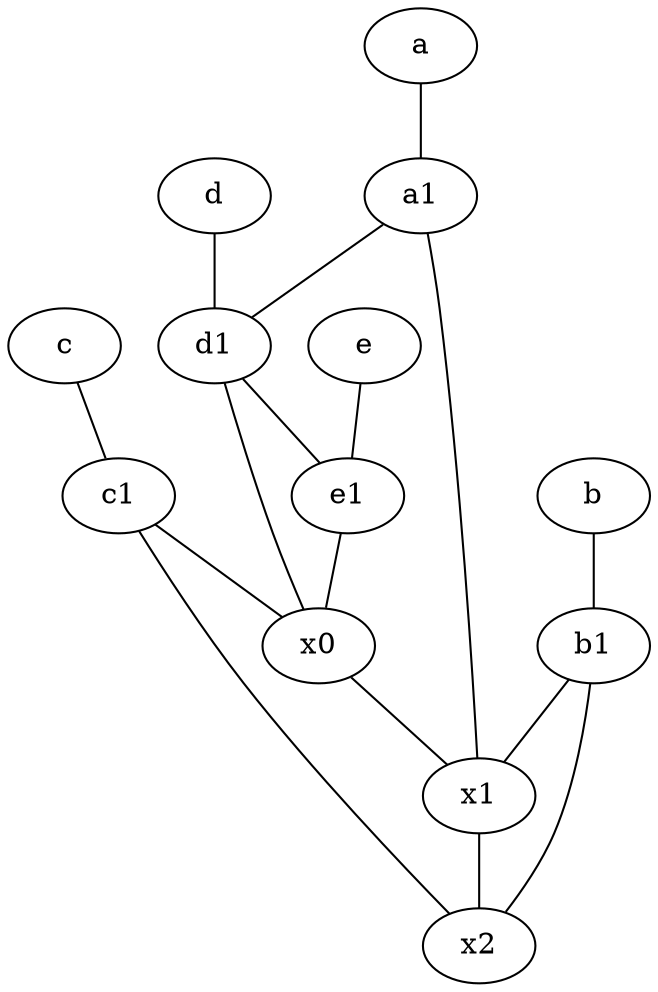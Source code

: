 graph {
	node [labelfontsize=50]
	b1 [labelfontsize=50 pos="9,4!"]
	x0 [labelfontsize=50]
	d [labelfontsize=50 pos="2,5!"]
	a1 [labelfontsize=50 pos="8,3!"]
	c1 [labelfontsize=50 pos="4.5,3!"]
	x2 [labelfontsize=50]
	c [labelfontsize=50 pos="4.5,2!"]
	e1 [labelfontsize=50 pos="7,7!"]
	e [labelfontsize=50 pos="7,9!"]
	d1 [labelfontsize=50 pos="3,5!"]
	a [labelfontsize=50 pos="8,2!"]
	x1 [labelfontsize=50]
	b [labelfontsize=50 pos="10,4!"]
	a1 -- x1
	b1 -- x2
	d1 -- e1
	x1 -- x2
	a -- a1
	c1 -- x0
	c -- c1
	e -- e1
	x0 -- x1
	e1 -- x0
	a1 -- d1
	c1 -- x2
	d -- d1
	b1 -- x1
	b -- b1
	d1 -- x0
}
